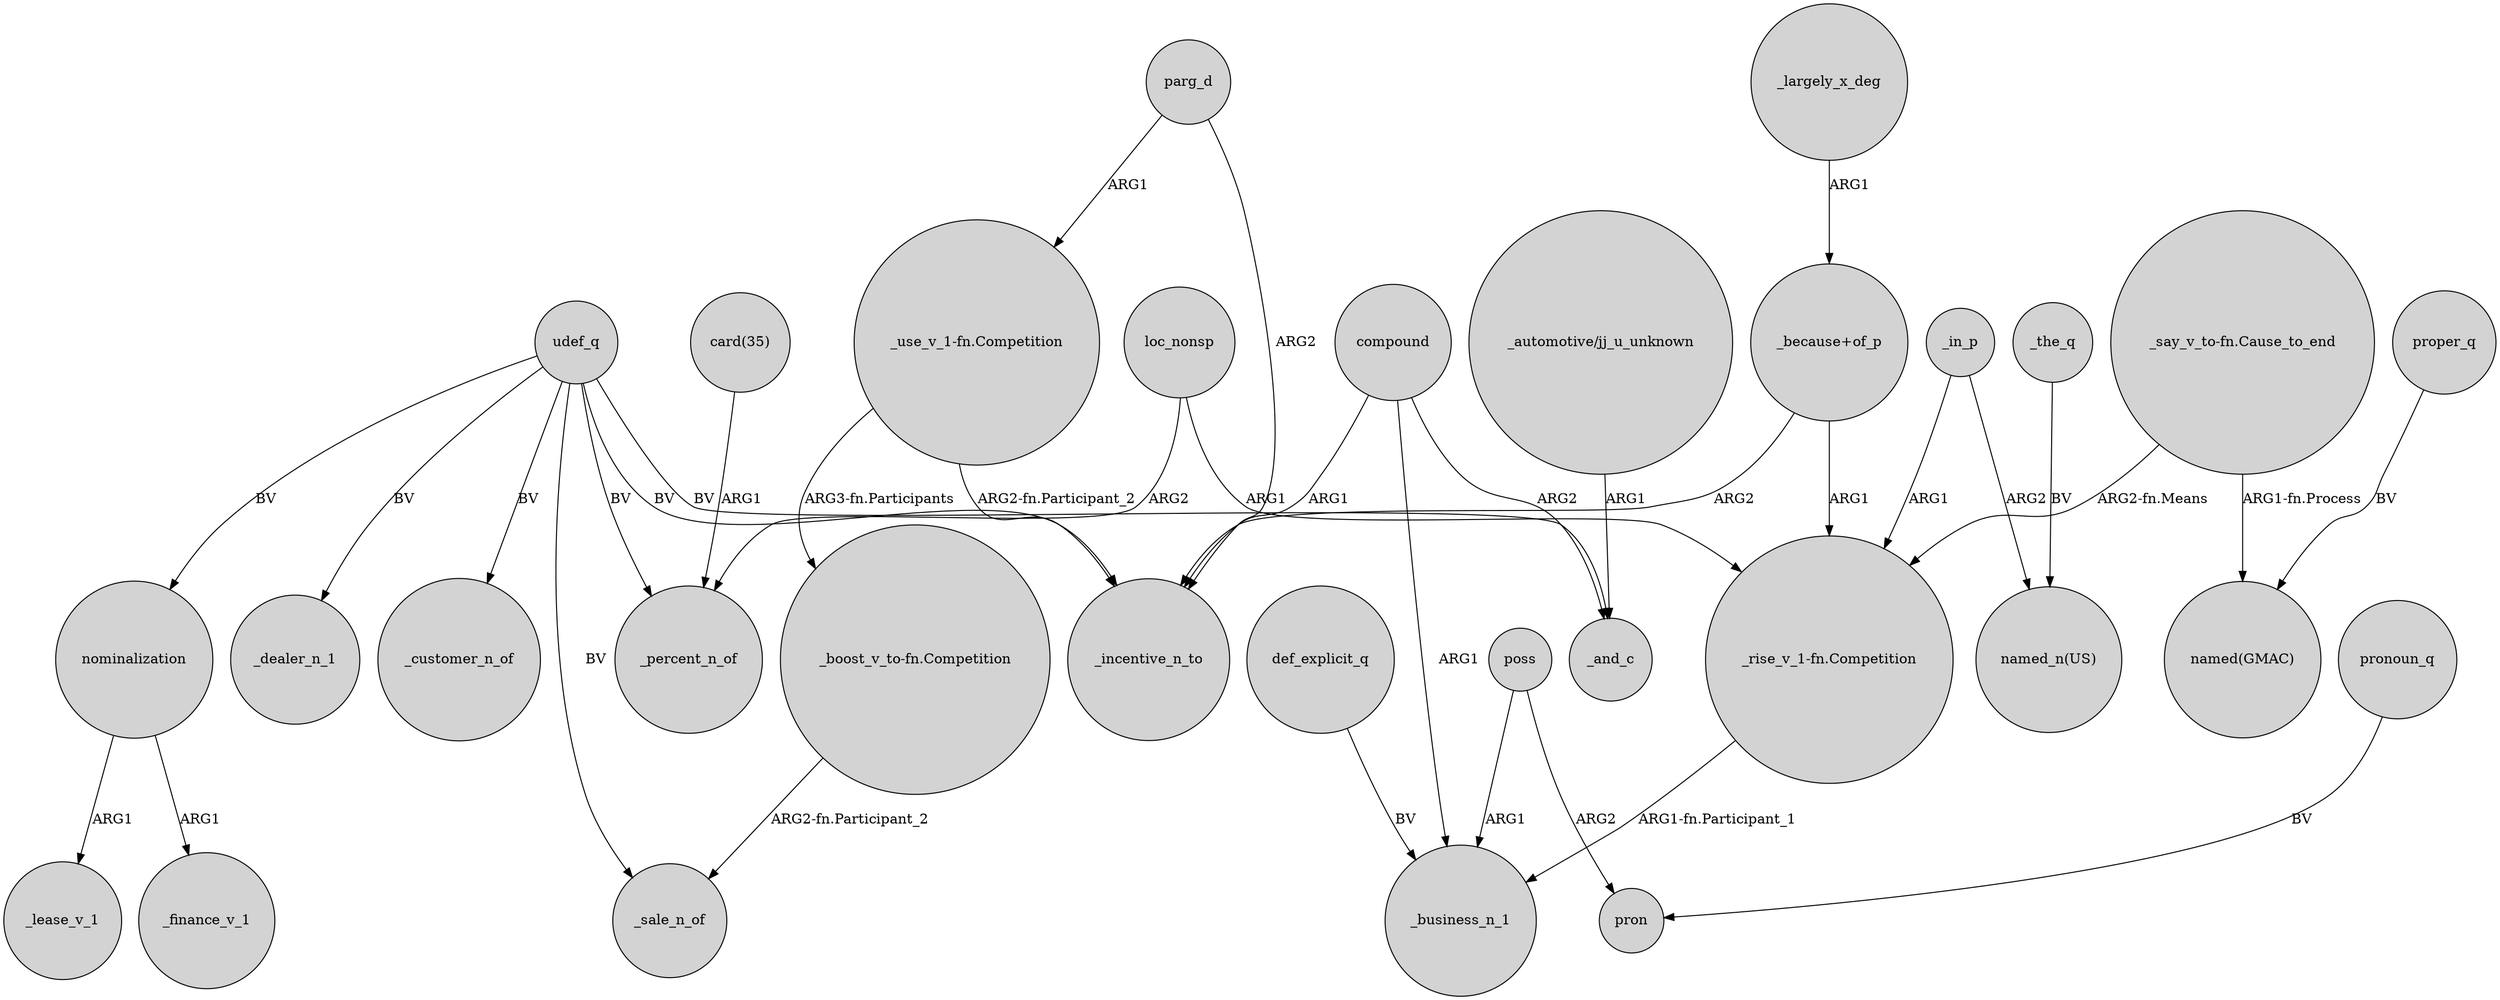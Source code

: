 digraph {
	node [shape=circle style=filled]
	def_explicit_q -> _business_n_1 [label=BV]
	udef_q -> _incentive_n_to [label=BV]
	loc_nonsp -> "_rise_v_1-fn.Competition" [label=ARG1]
	poss -> _business_n_1 [label=ARG1]
	_in_p -> "named_n(US)" [label=ARG2]
	nominalization -> _finance_v_1 [label=ARG1]
	_the_q -> "named_n(US)" [label=BV]
	"_say_v_to-fn.Cause_to_end" -> "named(GMAC)" [label="ARG1-fn.Process"]
	"_boost_v_to-fn.Competition" -> _sale_n_of [label="ARG2-fn.Participant_2"]
	_largely_x_deg -> "_because+of_p" [label=ARG1]
	"_use_v_1-fn.Competition" -> _incentive_n_to [label="ARG2-fn.Participant_2"]
	"_because+of_p" -> _incentive_n_to [label=ARG2]
	udef_q -> nominalization [label=BV]
	udef_q -> _sale_n_of [label=BV]
	udef_q -> _and_c [label=BV]
	proper_q -> "named(GMAC)" [label=BV]
	parg_d -> "_use_v_1-fn.Competition" [label=ARG1]
	compound -> _and_c [label=ARG2]
	"card(35)" -> _percent_n_of [label=ARG1]
	pronoun_q -> pron [label=BV]
	poss -> pron [label=ARG2]
	udef_q -> _percent_n_of [label=BV]
	compound -> _incentive_n_to [label=ARG1]
	"_automotive/jj_u_unknown" -> _and_c [label=ARG1]
	nominalization -> _lease_v_1 [label=ARG1]
	"_use_v_1-fn.Competition" -> "_boost_v_to-fn.Competition" [label="ARG3-fn.Participants"]
	udef_q -> _dealer_n_1 [label=BV]
	udef_q -> _customer_n_of [label=BV]
	parg_d -> _incentive_n_to [label=ARG2]
	"_say_v_to-fn.Cause_to_end" -> "_rise_v_1-fn.Competition" [label="ARG2-fn.Means"]
	compound -> _business_n_1 [label=ARG1]
	_in_p -> "_rise_v_1-fn.Competition" [label=ARG1]
	"_rise_v_1-fn.Competition" -> _business_n_1 [label="ARG1-fn.Participant_1"]
	"_because+of_p" -> "_rise_v_1-fn.Competition" [label=ARG1]
	loc_nonsp -> _percent_n_of [label=ARG2]
}
